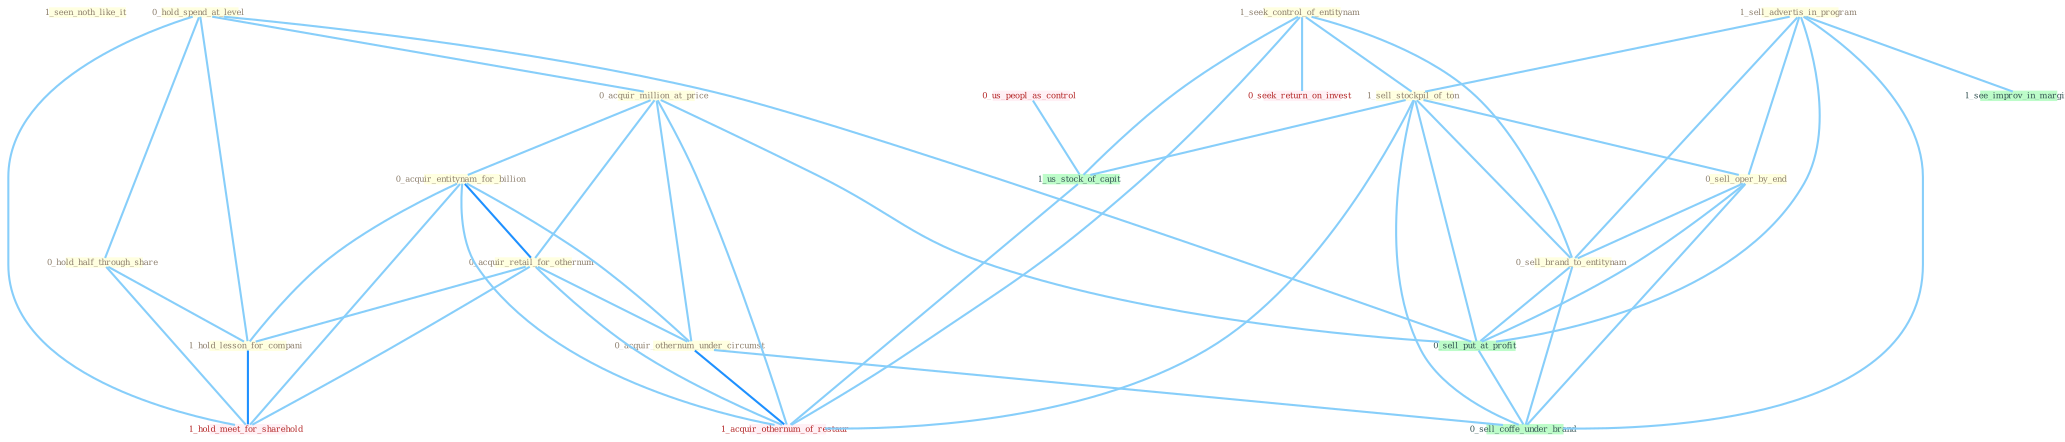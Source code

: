 Graph G{ 
    node
    [shape=polygon,style=filled,width=.5,height=.06,color="#BDFCC9",fixedsize=true,fontsize=4,
    fontcolor="#2f4f4f"];
    {node
    [color="#ffffe0", fontcolor="#8b7d6b"] "1_seen_noth_like_it " "0_hold_spend_at_level " "0_acquir_million_at_price " "1_seek_control_of_entitynam " "0_hold_half_through_share " "0_acquir_entitynam_for_billion " "0_acquir_retail_for_othernum " "1_sell_advertis_in_program " "1_sell_stockpil_of_ton " "0_sell_oper_by_end " "1_hold_lesson_for_compani " "0_acquir_othernum_under_circumst " "0_sell_brand_to_entitynam "}
{node [color="#fff0f5", fontcolor="#b22222"] "0_us_peopl_as_control " "0_seek_return_on_invest " "1_hold_meet_for_sharehold " "1_acquir_othernum_of_restaur "}
edge [color="#B0E2FF"];

	"0_hold_spend_at_level " -- "0_acquir_million_at_price " [w="1", color="#87cefa" ];
	"0_hold_spend_at_level " -- "0_hold_half_through_share " [w="1", color="#87cefa" ];
	"0_hold_spend_at_level " -- "1_hold_lesson_for_compani " [w="1", color="#87cefa" ];
	"0_hold_spend_at_level " -- "0_sell_put_at_profit " [w="1", color="#87cefa" ];
	"0_hold_spend_at_level " -- "1_hold_meet_for_sharehold " [w="1", color="#87cefa" ];
	"0_acquir_million_at_price " -- "0_acquir_entitynam_for_billion " [w="1", color="#87cefa" ];
	"0_acquir_million_at_price " -- "0_acquir_retail_for_othernum " [w="1", color="#87cefa" ];
	"0_acquir_million_at_price " -- "0_acquir_othernum_under_circumst " [w="1", color="#87cefa" ];
	"0_acquir_million_at_price " -- "0_sell_put_at_profit " [w="1", color="#87cefa" ];
	"0_acquir_million_at_price " -- "1_acquir_othernum_of_restaur " [w="1", color="#87cefa" ];
	"1_seek_control_of_entitynam " -- "1_sell_stockpil_of_ton " [w="1", color="#87cefa" ];
	"1_seek_control_of_entitynam " -- "0_sell_brand_to_entitynam " [w="1", color="#87cefa" ];
	"1_seek_control_of_entitynam " -- "0_seek_return_on_invest " [w="1", color="#87cefa" ];
	"1_seek_control_of_entitynam " -- "1_us_stock_of_capit " [w="1", color="#87cefa" ];
	"1_seek_control_of_entitynam " -- "1_acquir_othernum_of_restaur " [w="1", color="#87cefa" ];
	"0_hold_half_through_share " -- "1_hold_lesson_for_compani " [w="1", color="#87cefa" ];
	"0_hold_half_through_share " -- "1_hold_meet_for_sharehold " [w="1", color="#87cefa" ];
	"0_acquir_entitynam_for_billion " -- "0_acquir_retail_for_othernum " [w="2", color="#1e90ff" , len=0.8];
	"0_acquir_entitynam_for_billion " -- "1_hold_lesson_for_compani " [w="1", color="#87cefa" ];
	"0_acquir_entitynam_for_billion " -- "0_acquir_othernum_under_circumst " [w="1", color="#87cefa" ];
	"0_acquir_entitynam_for_billion " -- "1_hold_meet_for_sharehold " [w="1", color="#87cefa" ];
	"0_acquir_entitynam_for_billion " -- "1_acquir_othernum_of_restaur " [w="1", color="#87cefa" ];
	"0_acquir_retail_for_othernum " -- "1_hold_lesson_for_compani " [w="1", color="#87cefa" ];
	"0_acquir_retail_for_othernum " -- "0_acquir_othernum_under_circumst " [w="1", color="#87cefa" ];
	"0_acquir_retail_for_othernum " -- "1_hold_meet_for_sharehold " [w="1", color="#87cefa" ];
	"0_acquir_retail_for_othernum " -- "1_acquir_othernum_of_restaur " [w="1", color="#87cefa" ];
	"1_sell_advertis_in_program " -- "1_sell_stockpil_of_ton " [w="1", color="#87cefa" ];
	"1_sell_advertis_in_program " -- "0_sell_oper_by_end " [w="1", color="#87cefa" ];
	"1_sell_advertis_in_program " -- "0_sell_brand_to_entitynam " [w="1", color="#87cefa" ];
	"1_sell_advertis_in_program " -- "0_sell_put_at_profit " [w="1", color="#87cefa" ];
	"1_sell_advertis_in_program " -- "1_see_improv_in_margin " [w="1", color="#87cefa" ];
	"1_sell_advertis_in_program " -- "0_sell_coffe_under_brand " [w="1", color="#87cefa" ];
	"1_sell_stockpil_of_ton " -- "0_sell_oper_by_end " [w="1", color="#87cefa" ];
	"1_sell_stockpil_of_ton " -- "0_sell_brand_to_entitynam " [w="1", color="#87cefa" ];
	"1_sell_stockpil_of_ton " -- "0_sell_put_at_profit " [w="1", color="#87cefa" ];
	"1_sell_stockpil_of_ton " -- "1_us_stock_of_capit " [w="1", color="#87cefa" ];
	"1_sell_stockpil_of_ton " -- "0_sell_coffe_under_brand " [w="1", color="#87cefa" ];
	"1_sell_stockpil_of_ton " -- "1_acquir_othernum_of_restaur " [w="1", color="#87cefa" ];
	"0_sell_oper_by_end " -- "0_sell_brand_to_entitynam " [w="1", color="#87cefa" ];
	"0_sell_oper_by_end " -- "0_sell_put_at_profit " [w="1", color="#87cefa" ];
	"0_sell_oper_by_end " -- "0_sell_coffe_under_brand " [w="1", color="#87cefa" ];
	"1_hold_lesson_for_compani " -- "1_hold_meet_for_sharehold " [w="2", color="#1e90ff" , len=0.8];
	"0_acquir_othernum_under_circumst " -- "0_sell_coffe_under_brand " [w="1", color="#87cefa" ];
	"0_acquir_othernum_under_circumst " -- "1_acquir_othernum_of_restaur " [w="2", color="#1e90ff" , len=0.8];
	"0_sell_brand_to_entitynam " -- "0_sell_put_at_profit " [w="1", color="#87cefa" ];
	"0_sell_brand_to_entitynam " -- "0_sell_coffe_under_brand " [w="1", color="#87cefa" ];
	"0_us_peopl_as_control " -- "1_us_stock_of_capit " [w="1", color="#87cefa" ];
	"0_sell_put_at_profit " -- "0_sell_coffe_under_brand " [w="1", color="#87cefa" ];
	"1_us_stock_of_capit " -- "1_acquir_othernum_of_restaur " [w="1", color="#87cefa" ];
}
